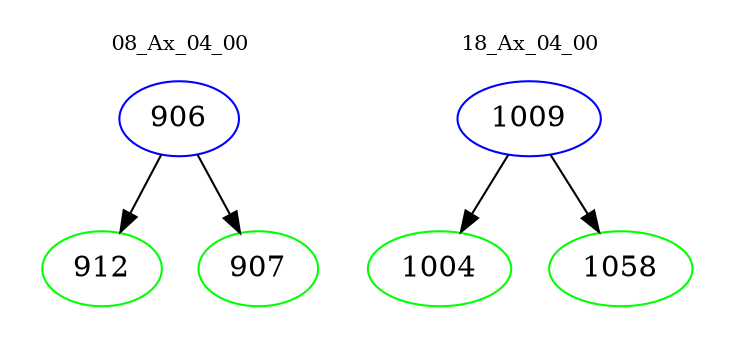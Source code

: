 digraph{
subgraph cluster_0 {
color = white
label = "08_Ax_04_00";
fontsize=10;
T0_906 [label="906", color="blue"]
T0_906 -> T0_912 [color="black"]
T0_912 [label="912", color="green"]
T0_906 -> T0_907 [color="black"]
T0_907 [label="907", color="green"]
}
subgraph cluster_1 {
color = white
label = "18_Ax_04_00";
fontsize=10;
T1_1009 [label="1009", color="blue"]
T1_1009 -> T1_1004 [color="black"]
T1_1004 [label="1004", color="green"]
T1_1009 -> T1_1058 [color="black"]
T1_1058 [label="1058", color="green"]
}
}
